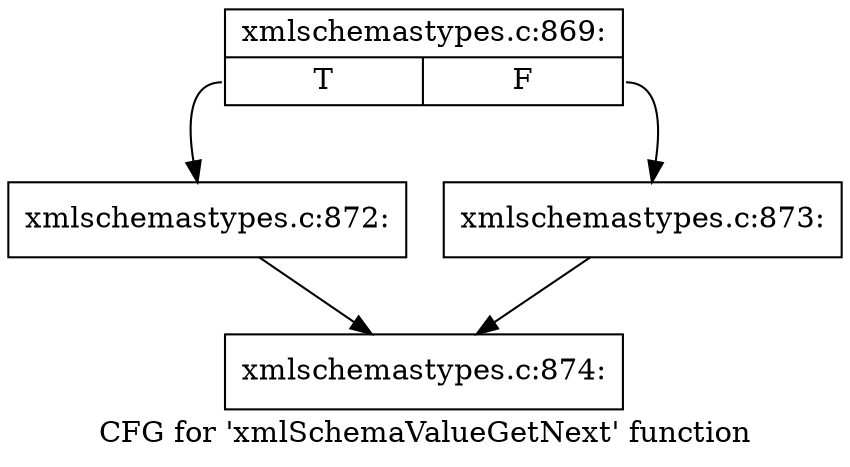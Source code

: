 digraph "CFG for 'xmlSchemaValueGetNext' function" {
	label="CFG for 'xmlSchemaValueGetNext' function";

	Node0x55653b0 [shape=record,label="{xmlschemastypes.c:869:|{<s0>T|<s1>F}}"];
	Node0x55653b0:s0 -> Node0x5565590;
	Node0x55653b0:s1 -> Node0x55655e0;
	Node0x5565590 [shape=record,label="{xmlschemastypes.c:872:}"];
	Node0x5565590 -> Node0x55656a0;
	Node0x55655e0 [shape=record,label="{xmlschemastypes.c:873:}"];
	Node0x55655e0 -> Node0x55656a0;
	Node0x55656a0 [shape=record,label="{xmlschemastypes.c:874:}"];
}
